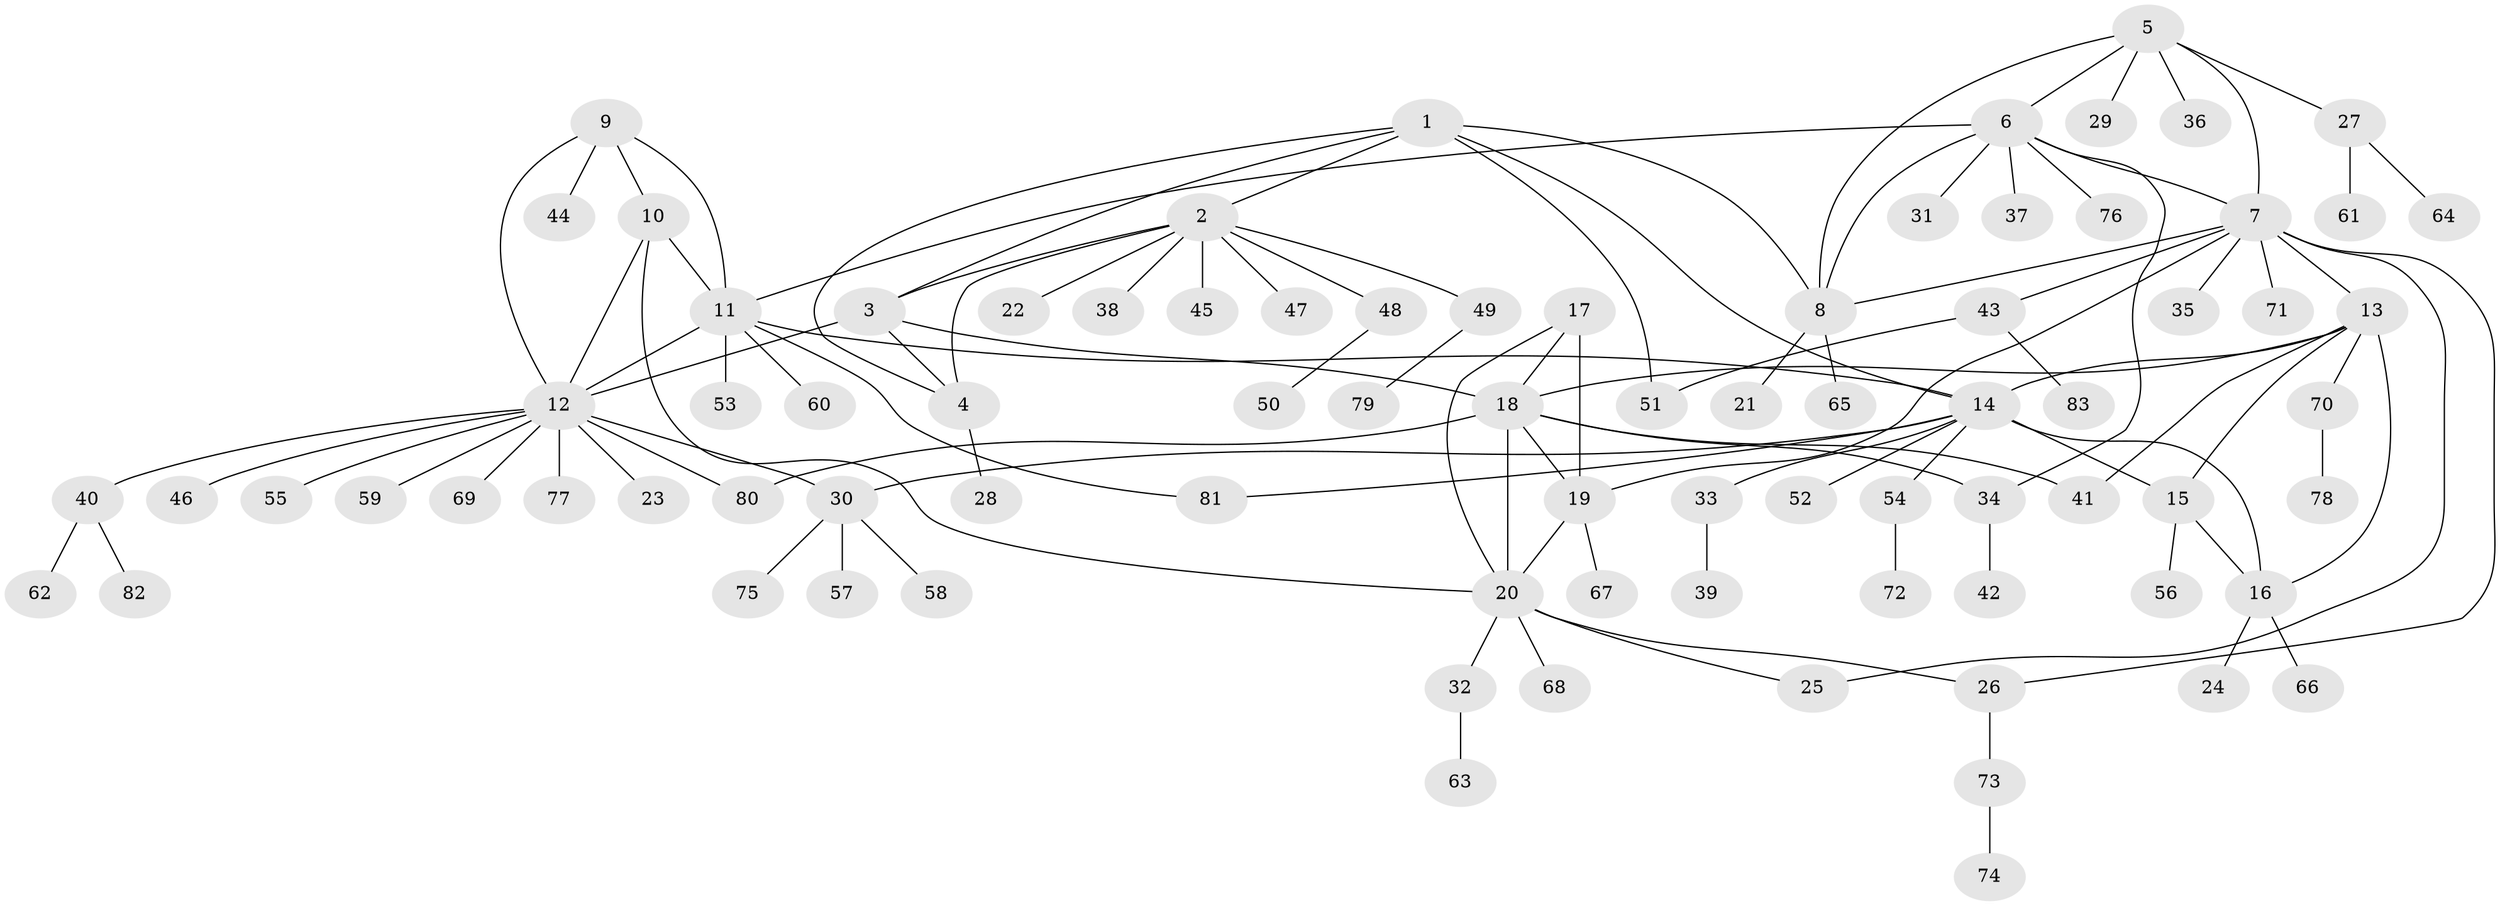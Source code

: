 // Generated by graph-tools (version 1.1) at 2025/55/03/09/25 04:55:45]
// undirected, 83 vertices, 111 edges
graph export_dot {
graph [start="1"]
  node [color=gray90,style=filled];
  1;
  2;
  3;
  4;
  5;
  6;
  7;
  8;
  9;
  10;
  11;
  12;
  13;
  14;
  15;
  16;
  17;
  18;
  19;
  20;
  21;
  22;
  23;
  24;
  25;
  26;
  27;
  28;
  29;
  30;
  31;
  32;
  33;
  34;
  35;
  36;
  37;
  38;
  39;
  40;
  41;
  42;
  43;
  44;
  45;
  46;
  47;
  48;
  49;
  50;
  51;
  52;
  53;
  54;
  55;
  56;
  57;
  58;
  59;
  60;
  61;
  62;
  63;
  64;
  65;
  66;
  67;
  68;
  69;
  70;
  71;
  72;
  73;
  74;
  75;
  76;
  77;
  78;
  79;
  80;
  81;
  82;
  83;
  1 -- 2;
  1 -- 3;
  1 -- 4;
  1 -- 8;
  1 -- 14;
  1 -- 51;
  2 -- 3;
  2 -- 4;
  2 -- 22;
  2 -- 38;
  2 -- 45;
  2 -- 47;
  2 -- 48;
  2 -- 49;
  3 -- 4;
  3 -- 12;
  3 -- 18;
  4 -- 28;
  5 -- 6;
  5 -- 7;
  5 -- 8;
  5 -- 27;
  5 -- 29;
  5 -- 36;
  6 -- 7;
  6 -- 8;
  6 -- 11;
  6 -- 31;
  6 -- 34;
  6 -- 37;
  6 -- 76;
  7 -- 8;
  7 -- 13;
  7 -- 19;
  7 -- 25;
  7 -- 26;
  7 -- 35;
  7 -- 43;
  7 -- 71;
  8 -- 21;
  8 -- 65;
  9 -- 10;
  9 -- 11;
  9 -- 12;
  9 -- 44;
  10 -- 11;
  10 -- 12;
  10 -- 20;
  11 -- 12;
  11 -- 14;
  11 -- 53;
  11 -- 60;
  11 -- 81;
  12 -- 23;
  12 -- 30;
  12 -- 40;
  12 -- 46;
  12 -- 55;
  12 -- 59;
  12 -- 69;
  12 -- 77;
  12 -- 80;
  13 -- 14;
  13 -- 15;
  13 -- 16;
  13 -- 18;
  13 -- 41;
  13 -- 70;
  14 -- 15;
  14 -- 16;
  14 -- 30;
  14 -- 33;
  14 -- 52;
  14 -- 54;
  14 -- 81;
  15 -- 16;
  15 -- 56;
  16 -- 24;
  16 -- 66;
  17 -- 18;
  17 -- 19;
  17 -- 20;
  18 -- 19;
  18 -- 20;
  18 -- 34;
  18 -- 41;
  18 -- 80;
  19 -- 20;
  19 -- 67;
  20 -- 25;
  20 -- 26;
  20 -- 32;
  20 -- 68;
  26 -- 73;
  27 -- 61;
  27 -- 64;
  30 -- 57;
  30 -- 58;
  30 -- 75;
  32 -- 63;
  33 -- 39;
  34 -- 42;
  40 -- 62;
  40 -- 82;
  43 -- 51;
  43 -- 83;
  48 -- 50;
  49 -- 79;
  54 -- 72;
  70 -- 78;
  73 -- 74;
}
